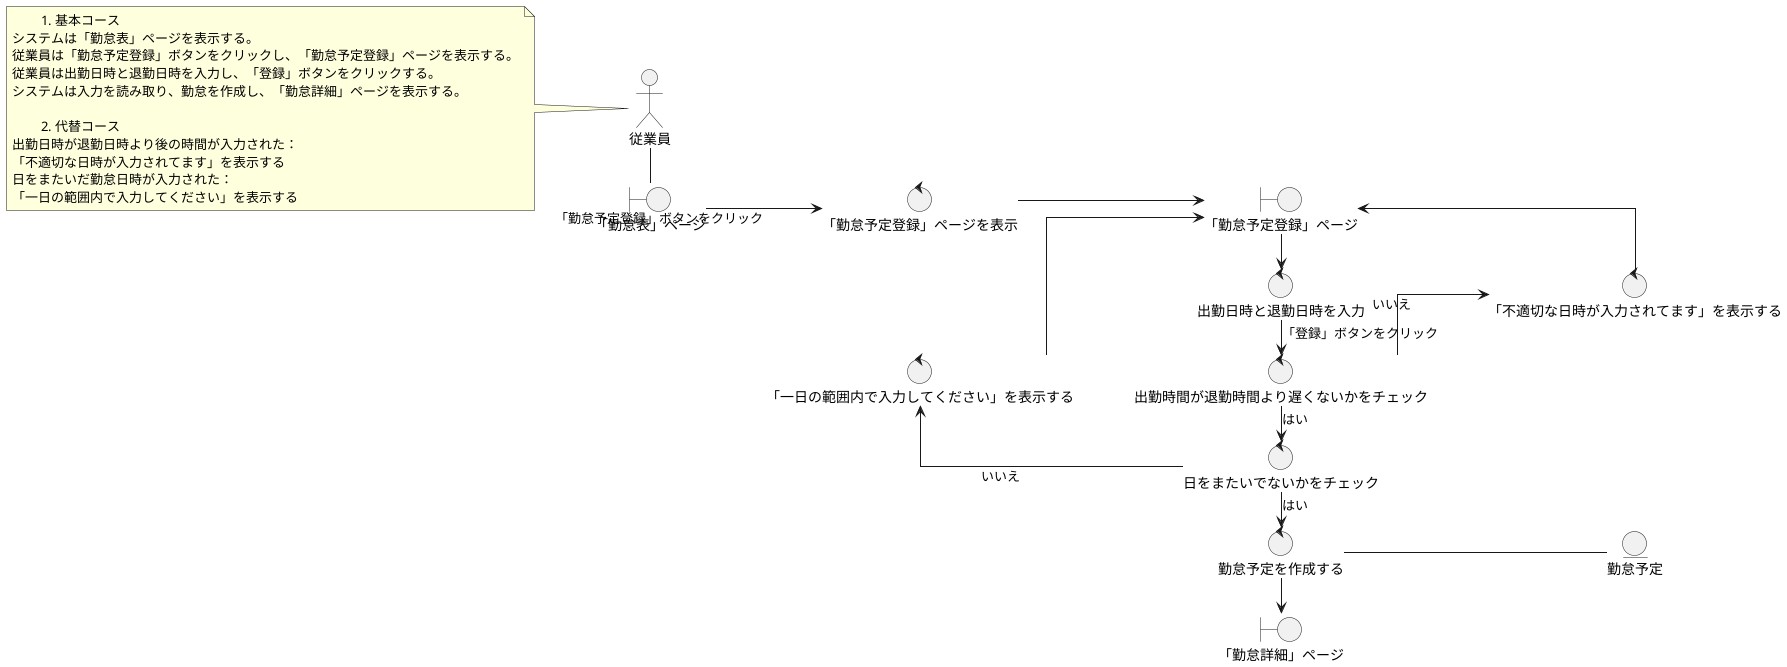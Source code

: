 @startuml 勤怠予定を登録する
left to right direction
skinparam linetype polyline
skinparam linetype ortho

actor 従業員
note left
### 基本コース
システムは「勤怠表」ページを表示する。
従業員は「勤怠予定登録」ボタンをクリックし、「勤怠予定登録」ページを表示する。
従業員は出勤日時と退勤日時を入力し、「登録」ボタンをクリックする。
システムは入力を読み取り、勤怠を作成し、「勤怠詳細」ページを表示する。

### 代替コース
出勤日時が退勤日時より後の時間が入力された：
「不適切な日時が入力されてます」を表示する
日をまたいだ勤怠日時が入力された：
「一日の範囲内で入力してください」を表示する
end note

control "「勤怠予定登録」ページを表示" as showAttendanceRegisterPage
control 出勤日時と退勤日時を入力
control 出勤時間が退勤時間より遅くないかをチェック
control 日をまたいでないかをチェック
control 勤怠予定を作成する
control "「不適切な日時が入力されてます」を表示する" as showErrorMessageInvalid
control "「一日の範囲内で入力してください」を表示する" as showErrorMessageOver
boundary "「勤怠表」ページ" as attendanceListPage
boundary "「勤怠予定登録」ページ" as attendanceRegisterPage
boundary "「勤怠詳細」ページ" as attendanceDetailPage
entity 勤怠予定

従業員 - attendanceListPage
attendanceListPage --> showAttendanceRegisterPage : 「勤怠予定登録」ボタンをクリック
showAttendanceRegisterPage --> attendanceRegisterPage
attendanceRegisterPage -> 出勤日時と退勤日時を入力
出勤日時と退勤日時を入力 -> 出勤時間が退勤時間より遅くないかをチェック : 「登録」ボタンをクリック
出勤時間が退勤時間より遅くないかをチェック -> 日をまたいでないかをチェック : はい
出勤時間が退勤時間より遅くないかをチェック --> showErrorMessageInvalid : いいえ
showErrorMessageInvalid --> attendanceRegisterPage
日をまたいでないかをチェック -> 勤怠予定を作成する : はい
日をまたいでないかをチェック -left-> showErrorMessageOver : いいえ
showErrorMessageOver --> attendanceRegisterPage
勤怠予定を作成する -- 勤怠予定
勤怠予定を作成する -> attendanceDetailPage

@enduml